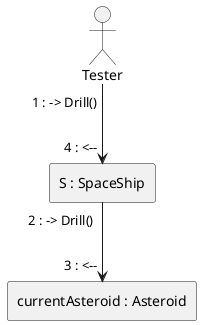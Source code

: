 @startuml
'autonumber "0:"
skinparam linestyle ortho

actor Tester as Tester
rectangle "S : SpaceShip" as S
rectangle "currentAsteroid : Asteroid" as cA

Tester --> S: "1 : -> Drill()" "4 : <--"
S --> cA: "2 : -> Drill()" "3 : <--"


@enduml